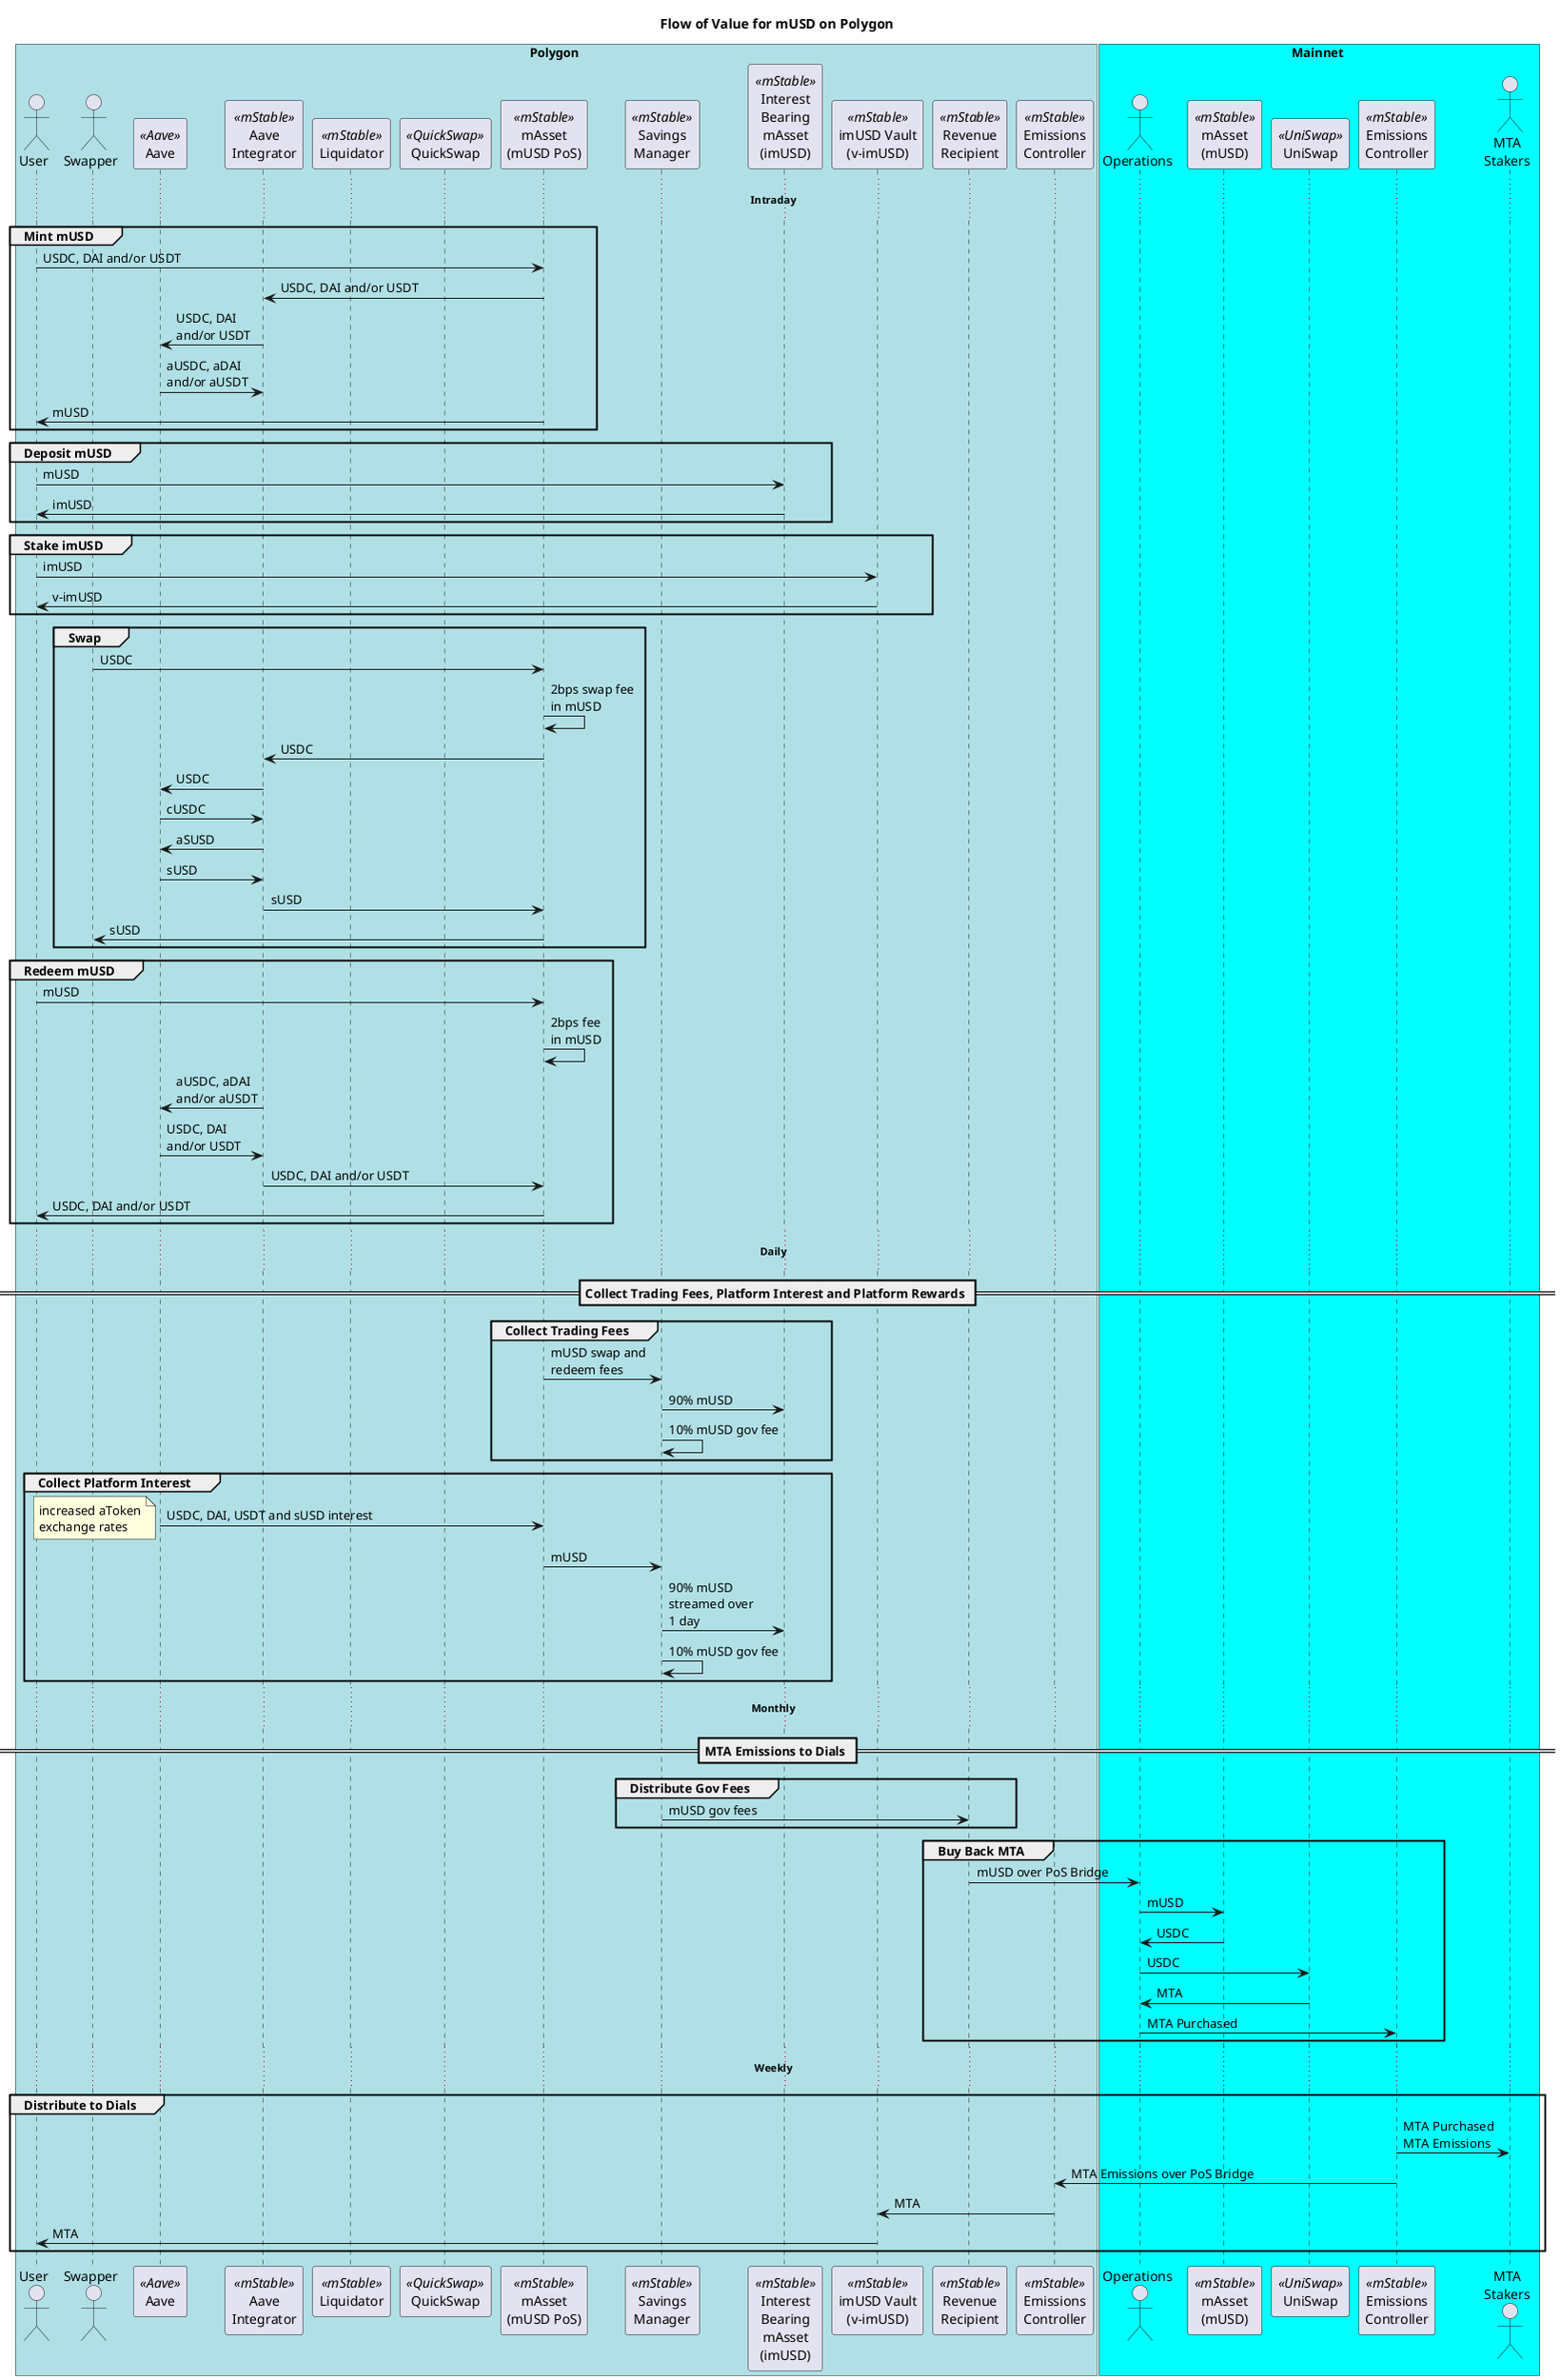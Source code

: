 @startuml

title "Flow of Value for mUSD on Polygon"

box Polygon #PowderBlue
actor "User" as user
actor "Swapper" as swapper
participant "Aave" as aave <<Aave>>
participant "Aave\nIntegrator" as int <<mStable>>
participant "Liquidator" as liq <<mStable>>
participant "QuickSwap" as qs <<QuickSwap>>

participant "mAsset\n(mUSD PoS)" as musd <<mStable>>
participant "Savings\nManager" as sm <<mStable>>
participant "Interest\nBearing\nmAsset\n(imUSD)" as imusd <<mStable>>
participant "imUSD Vault\n(v-imUSD)" as vimusd <<mStable>>
participant "Revenue\nRecipient" as rr <<mStable>>
participant "Emissions\nController" as pec <<mStable>>

end box

box Mainnet #Aqua
actor "Operations" as ops
participant "mAsset\n(mUSD)" as emusd <<mStable>>
participant "UniSwap" as uni <<UniSwap>>
participant "Emissions\nController" as ec <<mStable>>
actor "MTA\nStakers" as staker
end box

... **Intraday** ...

group Mint mUSD
user -> musd : USDC, DAI and/or USDT
musd -> int : USDC, DAI and/or USDT
int -> aave : USDC, DAI\nand/or USDT
aave -> int : aUSDC, aDAI\nand/or aUSDT
musd -> user : mUSD
end

group Deposit mUSD
user -> imusd : mUSD
imusd -> user : imUSD
end

group Stake imUSD
user -> vimusd : imUSD
vimusd -> user : v-imUSD
end

group Swap
swapper -> musd : USDC
musd -> musd : 2bps swap fee\nin mUSD
musd -> int : USDC
int -> aave : USDC
aave -> int : cUSDC
int -> aave : aSUSD
aave -> int : sUSD
int -> musd : sUSD
musd -> swapper : sUSD
end

group Redeem mUSD
user -> musd : mUSD
musd -> musd : 2bps fee\nin mUSD
int -> aave : aUSDC, aDAI\nand/or aUSDT
aave -> int : USDC, DAI\nand/or USDT
int -> musd : USDC, DAI and/or USDT
musd -> user : USDC, DAI and/or USDT
end

... **Daily** ...

== Collect Trading Fees, Platform Interest and Platform Rewards ==

group Collect Trading Fees
musd -> sm : mUSD swap and\nredeem fees
sm -> imusd : 90% mUSD
sm -> sm : 10% mUSD gov fee
end

group Collect Platform Interest
aave -> musd : USDC, DAI, USDT and sUSD interest
note left : increased aToken\nexchange rates
musd -> sm : mUSD
sm -> imusd : 90% mUSD\nstreamed over\n1 day
sm -> sm : 10% mUSD gov fee
end

' group Claim Platform Rewards
' aave -> int : WMATIC rewards
' end

' group Liquidate Platform Rewards
' int -> liq : WMATIC
' liq -> qs : WMATIC
' qs -> liq : USDC
' liq -> musd : USDC
' musd -> liq : mUSD
' liq -> sm : mUSD
' sm -> imusd : 90% mUSD\nstreamed over\n1 day
' sm -> sm : 10% mUSD gov fee
' end

... **Monthly** ...

== MTA Emissions to Dials ==

group Distribute Gov Fees
sm -> rr : mUSD gov fees
end

group Buy Back MTA
rr -> ops : mUSD over PoS Bridge
ops -> emusd : mUSD
emusd -> ops : USDC
ops -> uni : USDC
uni -> ops : MTA
ops -> ec : MTA Purchased
end

... **Weekly** ...

group Distribute to Dials
ec -> staker : MTA Purchased\nMTA Emissions
ec -> pec: MTA Emissions over PoS Bridge
pec -> vimusd : MTA
vimusd -> user : MTA
end

@enduml
